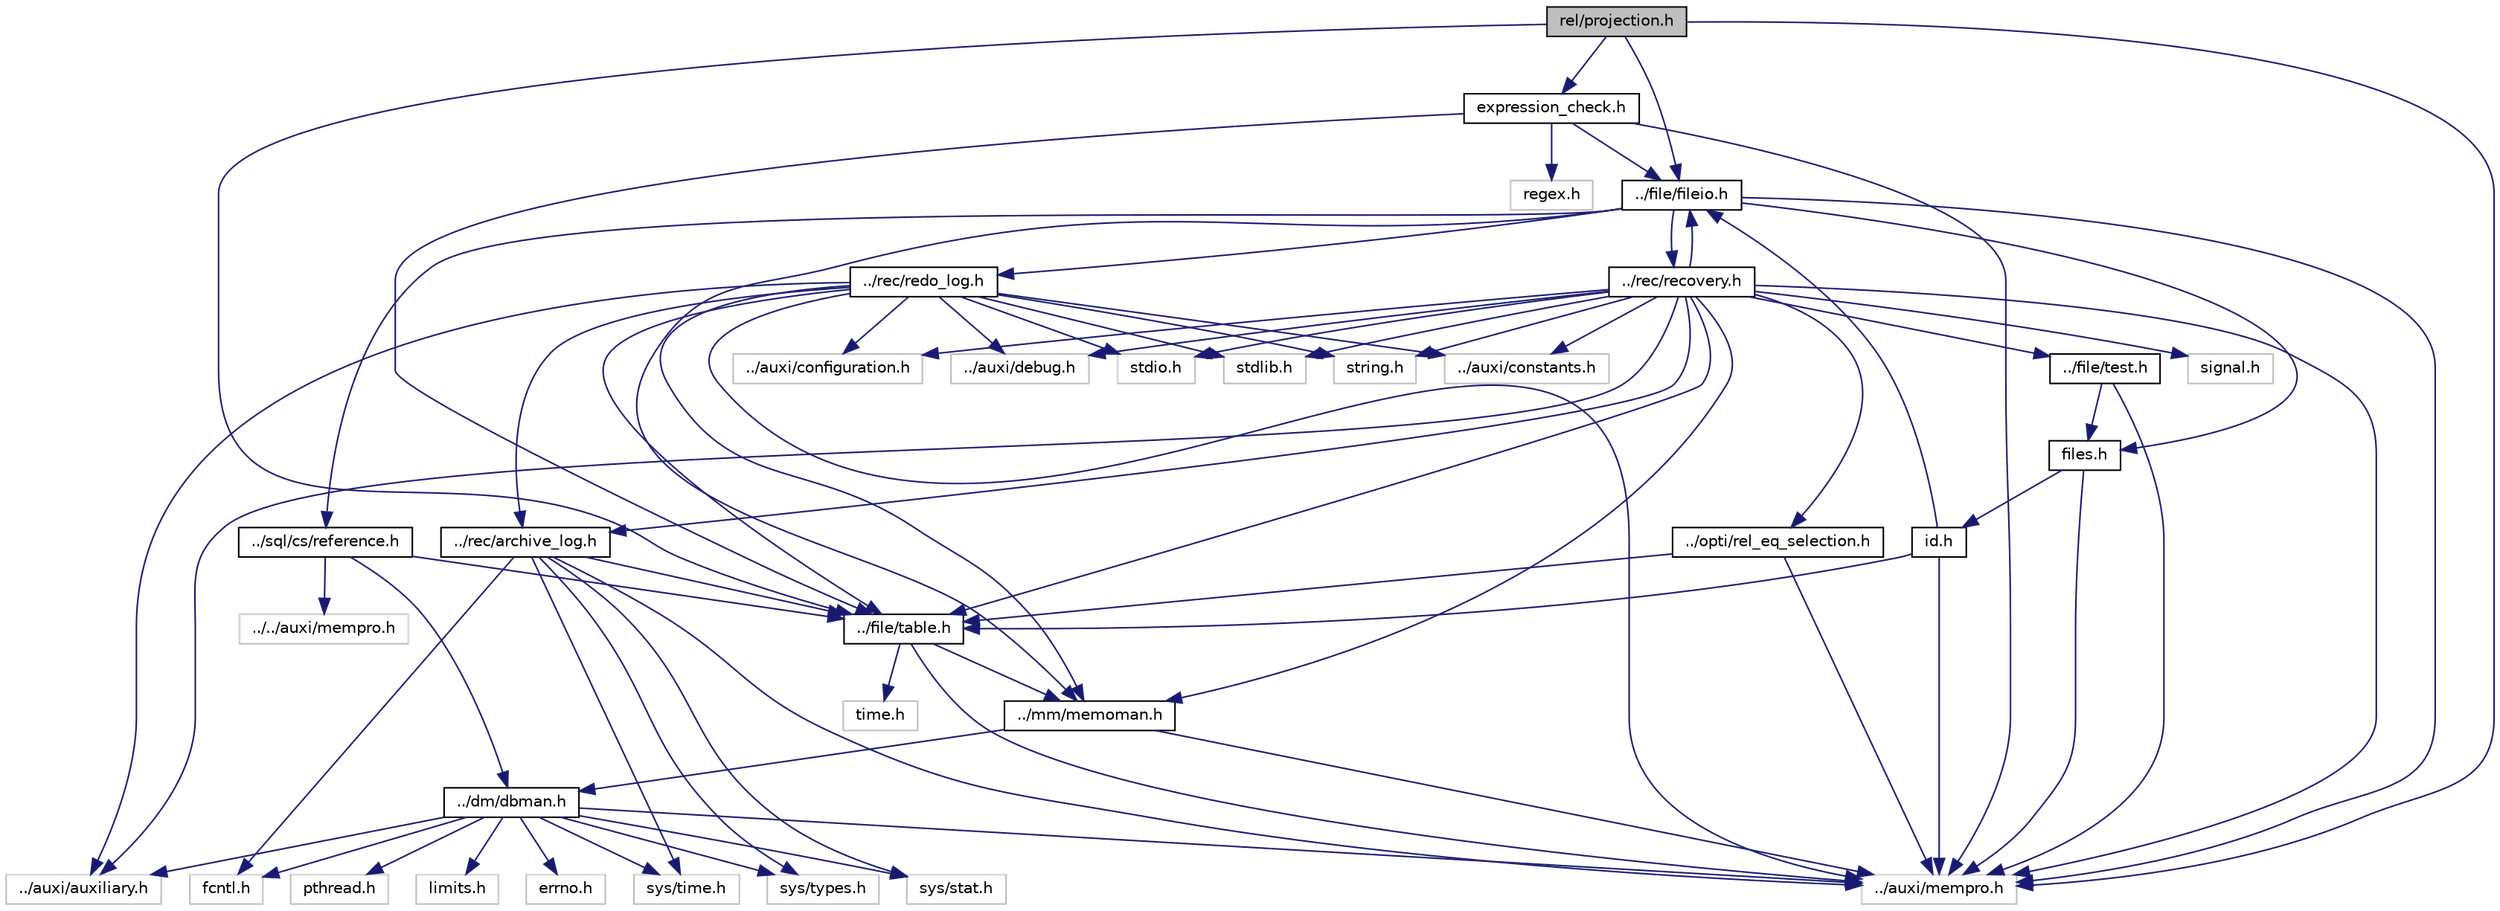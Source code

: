 digraph "rel/projection.h"
{
  bgcolor="transparent";
  edge [fontname="Helvetica",fontsize="10",labelfontname="Helvetica",labelfontsize="10"];
  node [fontname="Helvetica",fontsize="10",shape=record];
  Node1 [label="rel/projection.h",height=0.2,width=0.4,color="black", fillcolor="grey75", style="filled", fontcolor="black"];
  Node1 -> Node2 [color="midnightblue",fontsize="10",style="solid"];
  Node2 [label="expression_check.h",height=0.2,width=0.4,color="black",URL="$expression__check_8h.html"];
  Node2 -> Node3 [color="midnightblue",fontsize="10",style="solid"];
  Node3 [label="../file/table.h",height=0.2,width=0.4,color="black",URL="$table_8h.html"];
  Node3 -> Node4 [color="midnightblue",fontsize="10",style="solid"];
  Node4 [label="../mm/memoman.h",height=0.2,width=0.4,color="black",URL="$memoman_8h.html"];
  Node4 -> Node5 [color="midnightblue",fontsize="10",style="solid"];
  Node5 [label="../dm/dbman.h",height=0.2,width=0.4,color="black",URL="$dbman_8h.html"];
  Node5 -> Node6 [color="midnightblue",fontsize="10",style="solid"];
  Node6 [label="../auxi/auxiliary.h",height=0.2,width=0.4,color="grey75"];
  Node5 -> Node7 [color="midnightblue",fontsize="10",style="solid"];
  Node7 [label="errno.h",height=0.2,width=0.4,color="grey75"];
  Node5 -> Node8 [color="midnightblue",fontsize="10",style="solid"];
  Node8 [label="pthread.h",height=0.2,width=0.4,color="grey75"];
  Node5 -> Node9 [color="midnightblue",fontsize="10",style="solid"];
  Node9 [label="sys/time.h",height=0.2,width=0.4,color="grey75"];
  Node5 -> Node10 [color="midnightblue",fontsize="10",style="solid"];
  Node10 [label="sys/types.h",height=0.2,width=0.4,color="grey75"];
  Node5 -> Node11 [color="midnightblue",fontsize="10",style="solid"];
  Node11 [label="sys/stat.h",height=0.2,width=0.4,color="grey75"];
  Node5 -> Node12 [color="midnightblue",fontsize="10",style="solid"];
  Node12 [label="fcntl.h",height=0.2,width=0.4,color="grey75"];
  Node5 -> Node13 [color="midnightblue",fontsize="10",style="solid"];
  Node13 [label="../auxi/mempro.h",height=0.2,width=0.4,color="grey75"];
  Node5 -> Node14 [color="midnightblue",fontsize="10",style="solid"];
  Node14 [label="limits.h",height=0.2,width=0.4,color="grey75"];
  Node4 -> Node13 [color="midnightblue",fontsize="10",style="solid"];
  Node3 -> Node13 [color="midnightblue",fontsize="10",style="solid"];
  Node3 -> Node15 [color="midnightblue",fontsize="10",style="solid"];
  Node15 [label="time.h",height=0.2,width=0.4,color="grey75"];
  Node2 -> Node16 [color="midnightblue",fontsize="10",style="solid"];
  Node16 [label="../file/fileio.h",height=0.2,width=0.4,color="black",URL="$fileio_8h.html"];
  Node16 -> Node17 [color="midnightblue",fontsize="10",style="solid"];
  Node17 [label="../sql/cs/reference.h",height=0.2,width=0.4,color="black",URL="$reference_8h.html"];
  Node17 -> Node5 [color="midnightblue",fontsize="10",style="solid"];
  Node17 -> Node3 [color="midnightblue",fontsize="10",style="solid"];
  Node17 -> Node18 [color="midnightblue",fontsize="10",style="solid"];
  Node18 [label="../../auxi/mempro.h",height=0.2,width=0.4,color="grey75"];
  Node16 -> Node4 [color="midnightblue",fontsize="10",style="solid"];
  Node16 -> Node19 [color="midnightblue",fontsize="10",style="solid"];
  Node19 [label="../rec/recovery.h",height=0.2,width=0.4,color="black",URL="$recovery_8h_source.html"];
  Node19 -> Node6 [color="midnightblue",fontsize="10",style="solid"];
  Node19 -> Node4 [color="midnightblue",fontsize="10",style="solid"];
  Node19 -> Node20 [color="midnightblue",fontsize="10",style="solid"];
  Node20 [label="../auxi/constants.h",height=0.2,width=0.4,color="grey75"];
  Node19 -> Node21 [color="midnightblue",fontsize="10",style="solid"];
  Node21 [label="../auxi/configuration.h",height=0.2,width=0.4,color="grey75"];
  Node19 -> Node22 [color="midnightblue",fontsize="10",style="solid"];
  Node22 [label="../auxi/debug.h",height=0.2,width=0.4,color="grey75"];
  Node19 -> Node23 [color="midnightblue",fontsize="10",style="solid"];
  Node23 [label="../rec/archive_log.h",height=0.2,width=0.4,color="black",URL="$archive__log_8h.html"];
  Node23 -> Node3 [color="midnightblue",fontsize="10",style="solid"];
  Node23 -> Node9 [color="midnightblue",fontsize="10",style="solid"];
  Node23 -> Node10 [color="midnightblue",fontsize="10",style="solid"];
  Node23 -> Node11 [color="midnightblue",fontsize="10",style="solid"];
  Node23 -> Node12 [color="midnightblue",fontsize="10",style="solid"];
  Node23 -> Node13 [color="midnightblue",fontsize="10",style="solid"];
  Node19 -> Node3 [color="midnightblue",fontsize="10",style="solid"];
  Node19 -> Node16 [color="midnightblue",fontsize="10",style="solid"];
  Node19 -> Node24 [color="midnightblue",fontsize="10",style="solid"];
  Node24 [label="../file/test.h",height=0.2,width=0.4,color="black",URL="$test_8h.html"];
  Node24 -> Node25 [color="midnightblue",fontsize="10",style="solid"];
  Node25 [label="files.h",height=0.2,width=0.4,color="black",URL="$files_8h.html"];
  Node25 -> Node26 [color="midnightblue",fontsize="10",style="solid"];
  Node26 [label="id.h",height=0.2,width=0.4,color="black",URL="$id_8h.html"];
  Node26 -> Node3 [color="midnightblue",fontsize="10",style="solid"];
  Node26 -> Node16 [color="midnightblue",fontsize="10",style="solid"];
  Node26 -> Node13 [color="midnightblue",fontsize="10",style="solid"];
  Node25 -> Node13 [color="midnightblue",fontsize="10",style="solid"];
  Node24 -> Node13 [color="midnightblue",fontsize="10",style="solid"];
  Node19 -> Node27 [color="midnightblue",fontsize="10",style="solid"];
  Node27 [label="../opti/rel_eq_selection.h",height=0.2,width=0.4,color="black",URL="$rel__eq__selection_8h.html"];
  Node27 -> Node3 [color="midnightblue",fontsize="10",style="solid"];
  Node27 -> Node13 [color="midnightblue",fontsize="10",style="solid"];
  Node19 -> Node13 [color="midnightblue",fontsize="10",style="solid"];
  Node19 -> Node28 [color="midnightblue",fontsize="10",style="solid"];
  Node28 [label="stdio.h",height=0.2,width=0.4,color="grey75"];
  Node19 -> Node29 [color="midnightblue",fontsize="10",style="solid"];
  Node29 [label="stdlib.h",height=0.2,width=0.4,color="grey75"];
  Node19 -> Node30 [color="midnightblue",fontsize="10",style="solid"];
  Node30 [label="string.h",height=0.2,width=0.4,color="grey75"];
  Node19 -> Node31 [color="midnightblue",fontsize="10",style="solid"];
  Node31 [label="signal.h",height=0.2,width=0.4,color="grey75"];
  Node16 -> Node32 [color="midnightblue",fontsize="10",style="solid"];
  Node32 [label="../rec/redo_log.h",height=0.2,width=0.4,color="black",URL="$redo__log_8h_source.html"];
  Node32 -> Node6 [color="midnightblue",fontsize="10",style="solid"];
  Node32 -> Node4 [color="midnightblue",fontsize="10",style="solid"];
  Node32 -> Node20 [color="midnightblue",fontsize="10",style="solid"];
  Node32 -> Node21 [color="midnightblue",fontsize="10",style="solid"];
  Node32 -> Node22 [color="midnightblue",fontsize="10",style="solid"];
  Node32 -> Node23 [color="midnightblue",fontsize="10",style="solid"];
  Node32 -> Node3 [color="midnightblue",fontsize="10",style="solid"];
  Node32 -> Node13 [color="midnightblue",fontsize="10",style="solid"];
  Node32 -> Node28 [color="midnightblue",fontsize="10",style="solid"];
  Node32 -> Node29 [color="midnightblue",fontsize="10",style="solid"];
  Node32 -> Node30 [color="midnightblue",fontsize="10",style="solid"];
  Node16 -> Node25 [color="midnightblue",fontsize="10",style="solid"];
  Node16 -> Node13 [color="midnightblue",fontsize="10",style="solid"];
  Node2 -> Node13 [color="midnightblue",fontsize="10",style="solid"];
  Node2 -> Node33 [color="midnightblue",fontsize="10",style="solid"];
  Node33 [label="regex.h",height=0.2,width=0.4,color="grey75"];
  Node1 -> Node3 [color="midnightblue",fontsize="10",style="solid"];
  Node1 -> Node16 [color="midnightblue",fontsize="10",style="solid"];
  Node1 -> Node13 [color="midnightblue",fontsize="10",style="solid"];
}
